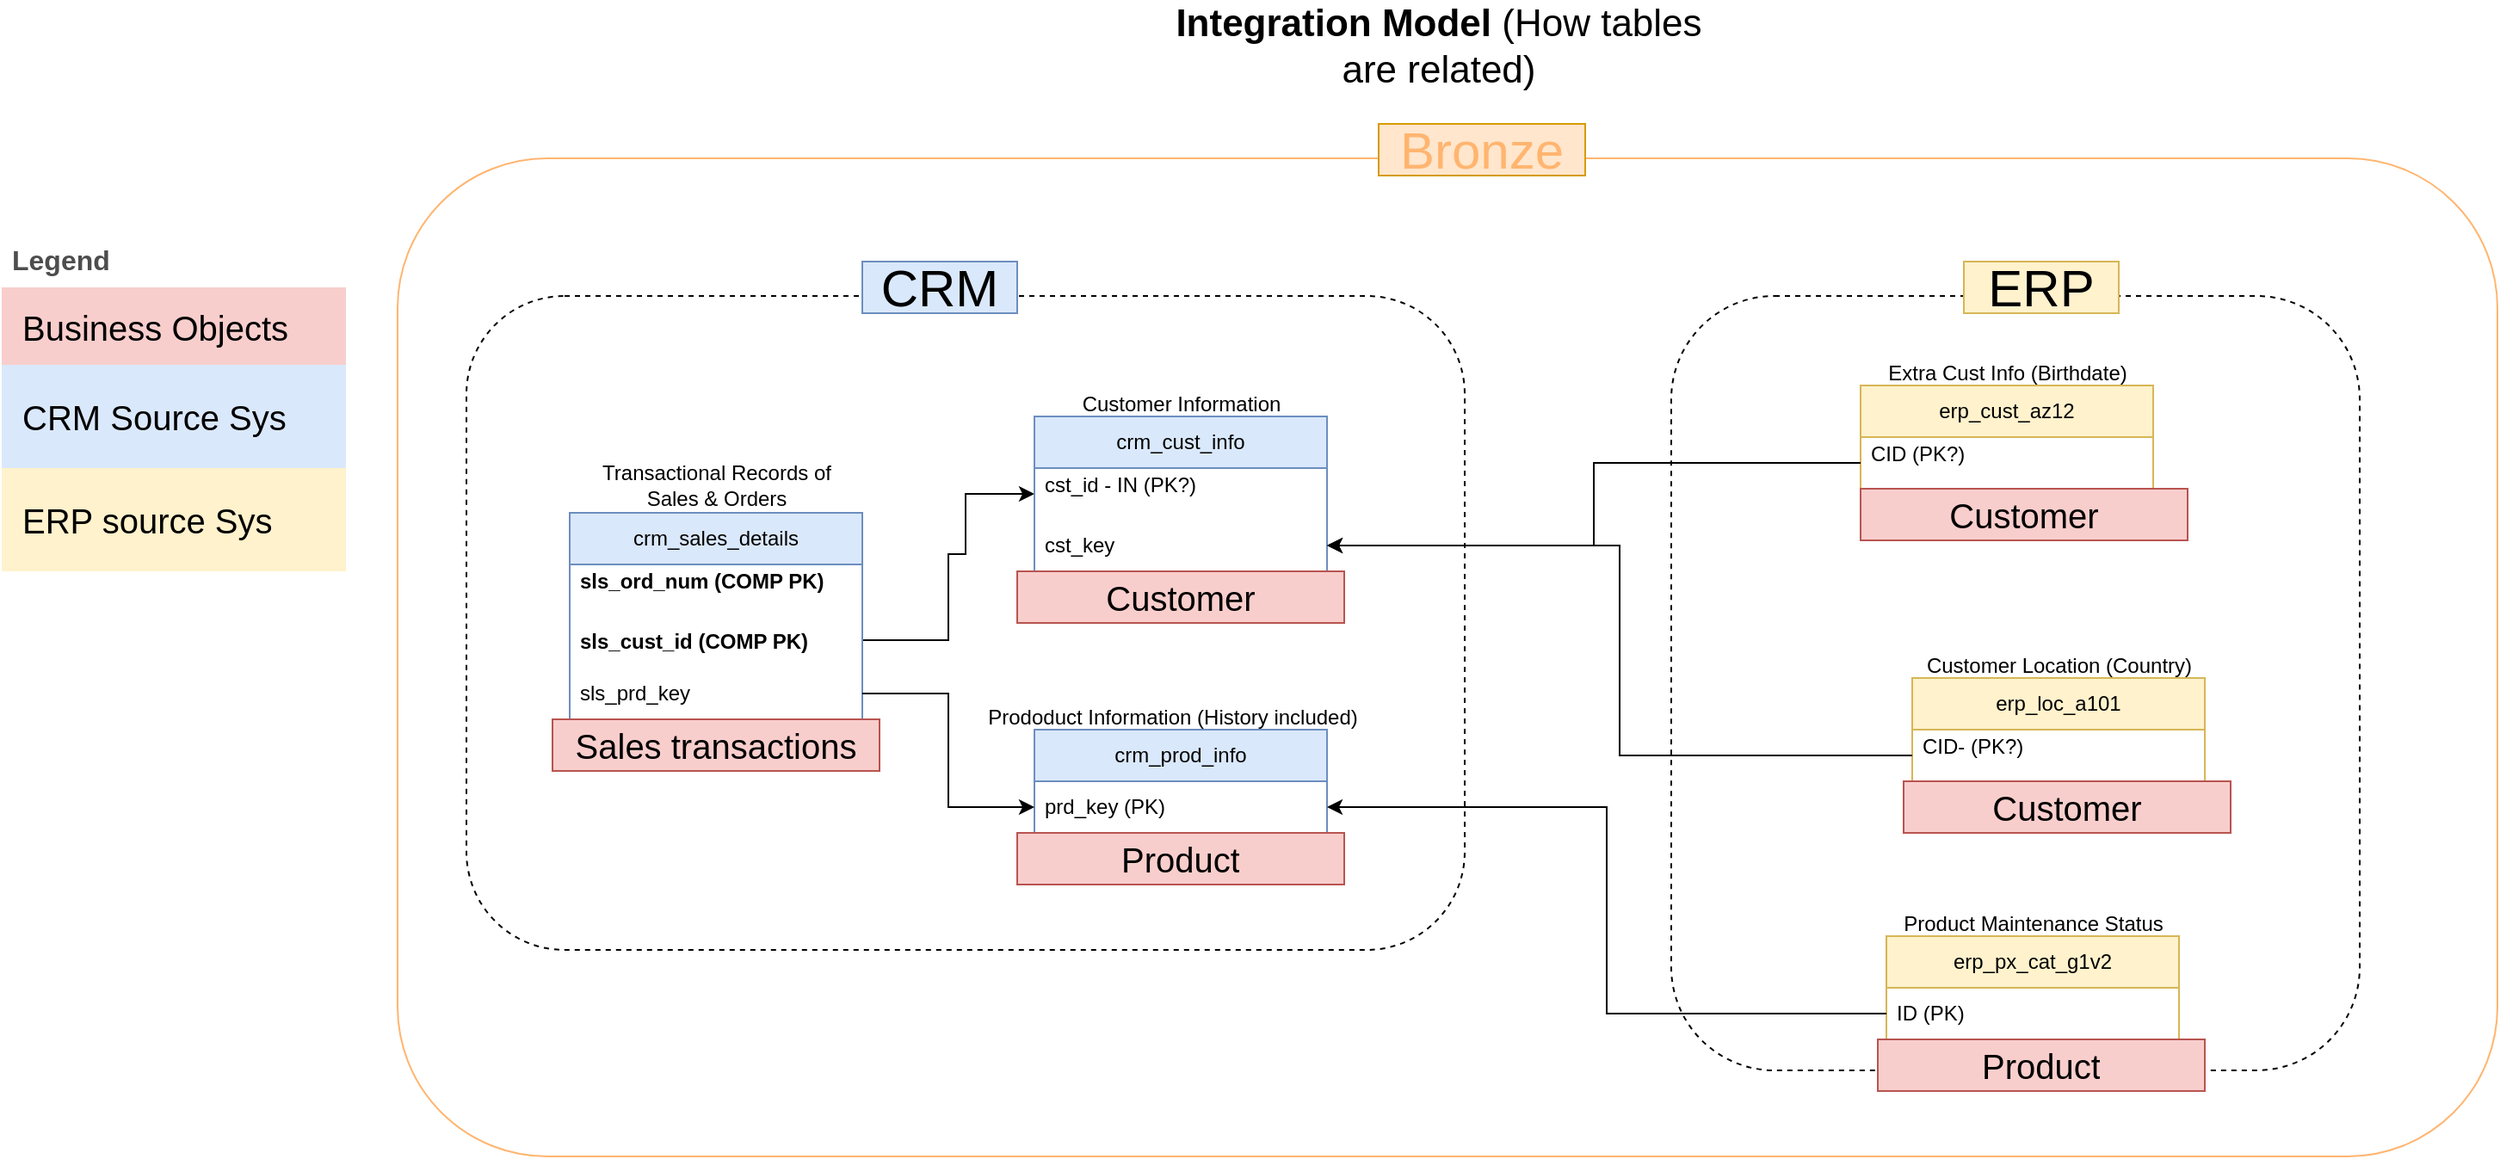 <mxfile version="28.1.2">
  <diagram name="Page-1" id="-tdZzBYBzlKKGFy7VIDe">
    <mxGraphModel dx="1880" dy="1714" grid="1" gridSize="10" guides="1" tooltips="1" connect="1" arrows="1" fold="1" page="1" pageScale="1" pageWidth="850" pageHeight="1100" math="0" shadow="0">
      <root>
        <mxCell id="0" />
        <mxCell id="1" parent="0" />
        <mxCell id="cucA3h1q2ShHjCGtQ66Y-2" value="" style="rounded=1;whiteSpace=wrap;html=1;strokeColor=#FFB570;" parent="1" vertex="1">
          <mxGeometry x="-310" y="-30" width="1220" height="580" as="geometry" />
        </mxCell>
        <mxCell id="lAf6Nf-l3kYEGOBf2khp-59" value="" style="rounded=1;whiteSpace=wrap;html=1;dashed=1;" parent="1" vertex="1">
          <mxGeometry x="430" y="50" width="400" height="450" as="geometry" />
        </mxCell>
        <mxCell id="lAf6Nf-l3kYEGOBf2khp-57" value="" style="rounded=1;whiteSpace=wrap;html=1;dashed=1;" parent="1" vertex="1">
          <mxGeometry x="-270" y="50" width="580" height="380" as="geometry" />
        </mxCell>
        <mxCell id="lAf6Nf-l3kYEGOBf2khp-1" value="&lt;font style=&quot;font-size: 22px;&quot;&gt;&lt;b style=&quot;&quot;&gt;&lt;font style=&quot;&quot;&gt;Integration Model&lt;/font&gt;&lt;/b&gt; (How tables are related)&lt;/font&gt;" style="text;html=1;align=center;verticalAlign=middle;whiteSpace=wrap;rounded=0;" parent="1" vertex="1">
          <mxGeometry x="130" y="-110" width="330" height="30" as="geometry" />
        </mxCell>
        <mxCell id="lAf6Nf-l3kYEGOBf2khp-27" style="edgeStyle=orthogonalEdgeStyle;rounded=0;orthogonalLoop=1;jettySize=auto;html=1;entryX=0;entryY=0.5;entryDx=0;entryDy=0;" parent="1" source="lAf6Nf-l3kYEGOBf2khp-25" target="lAf6Nf-l3kYEGOBf2khp-3" edge="1">
          <mxGeometry relative="1" as="geometry">
            <Array as="points">
              <mxPoint x="10" y="250" />
              <mxPoint x="10" y="200" />
              <mxPoint x="20" y="200" />
              <mxPoint x="20" y="165" />
            </Array>
          </mxGeometry>
        </mxCell>
        <mxCell id="lAf6Nf-l3kYEGOBf2khp-29" value="" style="group" parent="1" vertex="1" connectable="0">
          <mxGeometry x="20" y="280" width="240" height="82" as="geometry" />
        </mxCell>
        <mxCell id="lAf6Nf-l3kYEGOBf2khp-19" value="crm_prod_info" style="swimlane;fontStyle=0;childLayout=stackLayout;horizontal=1;startSize=30;horizontalStack=0;resizeParent=1;resizeParentMax=0;resizeLast=0;collapsible=1;marginBottom=0;whiteSpace=wrap;html=1;rounded=0;enumerate=0;fillColor=#dae8fc;strokeColor=#6c8ebf;" parent="lAf6Nf-l3kYEGOBf2khp-29" vertex="1">
          <mxGeometry x="40" y="22" width="170" height="60" as="geometry">
            <mxRectangle x="40" y="120" width="120" height="30" as="alternateBounds" />
          </mxGeometry>
        </mxCell>
        <mxCell id="lAf6Nf-l3kYEGOBf2khp-55" value="prd_key (PK)" style="text;strokeColor=none;fillColor=none;align=left;verticalAlign=middle;spacingLeft=4;spacingRight=4;overflow=hidden;points=[[0,0.5],[1,0.5]];portConstraint=eastwest;rotatable=0;whiteSpace=wrap;html=1;" parent="lAf6Nf-l3kYEGOBf2khp-19" vertex="1">
          <mxGeometry y="30" width="170" height="30" as="geometry" />
        </mxCell>
        <mxCell id="lAf6Nf-l3kYEGOBf2khp-21" value="Prododuct Information (History included)" style="text;html=1;align=center;verticalAlign=middle;resizable=0;points=[];autosize=1;strokeColor=none;fillColor=none;" parent="lAf6Nf-l3kYEGOBf2khp-29" vertex="1">
          <mxGeometry width="240" height="30" as="geometry" />
        </mxCell>
        <mxCell id="lAf6Nf-l3kYEGOBf2khp-31" value="" style="group" parent="1" vertex="1" connectable="0">
          <mxGeometry x="60" y="98" width="170" height="82" as="geometry" />
        </mxCell>
        <mxCell id="lAf6Nf-l3kYEGOBf2khp-2" value="crm_cust_info" style="swimlane;fontStyle=0;childLayout=stackLayout;horizontal=1;startSize=30;horizontalStack=0;resizeParent=1;resizeParentMax=0;resizeLast=0;collapsible=1;marginBottom=0;whiteSpace=wrap;html=1;rounded=0;enumerate=0;fillColor=#dae8fc;strokeColor=#6c8ebf;" parent="lAf6Nf-l3kYEGOBf2khp-31" vertex="1">
          <mxGeometry y="22" width="170" height="90" as="geometry">
            <mxRectangle x="40" y="120" width="120" height="30" as="alternateBounds" />
          </mxGeometry>
        </mxCell>
        <mxCell id="lAf6Nf-l3kYEGOBf2khp-3" value="cst_id - IN (PK?)&lt;div&gt;&lt;br&gt;&lt;/div&gt;" style="text;strokeColor=none;fillColor=none;align=left;verticalAlign=middle;spacingLeft=4;spacingRight=4;overflow=hidden;points=[[0,0.5],[1,0.5]];portConstraint=eastwest;rotatable=0;whiteSpace=wrap;html=1;" parent="lAf6Nf-l3kYEGOBf2khp-2" vertex="1">
          <mxGeometry y="30" width="170" height="30" as="geometry" />
        </mxCell>
        <mxCell id="lAf6Nf-l3kYEGOBf2khp-54" value="cst_key" style="text;strokeColor=none;fillColor=none;align=left;verticalAlign=middle;spacingLeft=4;spacingRight=4;overflow=hidden;points=[[0,0.5],[1,0.5]];portConstraint=eastwest;rotatable=0;whiteSpace=wrap;html=1;" parent="lAf6Nf-l3kYEGOBf2khp-2" vertex="1">
          <mxGeometry y="60" width="170" height="30" as="geometry" />
        </mxCell>
        <mxCell id="lAf6Nf-l3kYEGOBf2khp-17" value="Customer Information" style="text;html=1;align=center;verticalAlign=middle;resizable=0;points=[];autosize=1;strokeColor=none;fillColor=none;" parent="lAf6Nf-l3kYEGOBf2khp-31" vertex="1">
          <mxGeometry x="15" width="140" height="30" as="geometry" />
        </mxCell>
        <mxCell id="lAf6Nf-l3kYEGOBf2khp-32" value="" style="group" parent="1" vertex="1" connectable="0">
          <mxGeometry x="-210" y="140" width="170" height="156" as="geometry" />
        </mxCell>
        <mxCell id="lAf6Nf-l3kYEGOBf2khp-22" value="crm_sales_details" style="swimlane;fontStyle=0;childLayout=stackLayout;horizontal=1;startSize=30;horizontalStack=0;resizeParent=1;resizeParentMax=0;resizeLast=0;collapsible=1;marginBottom=0;whiteSpace=wrap;html=1;rounded=0;enumerate=0;fillColor=#dae8fc;strokeColor=#6c8ebf;" parent="lAf6Nf-l3kYEGOBf2khp-32" vertex="1">
          <mxGeometry y="36" width="170" height="120" as="geometry">
            <mxRectangle x="40" y="120" width="120" height="30" as="alternateBounds" />
          </mxGeometry>
        </mxCell>
        <mxCell id="lAf6Nf-l3kYEGOBf2khp-23" value="&lt;b&gt;sls_ord_num (COMP PK)&lt;/b&gt;&lt;div&gt;&lt;br&gt;&lt;/div&gt;" style="text;strokeColor=none;fillColor=none;align=left;verticalAlign=middle;spacingLeft=4;spacingRight=4;overflow=hidden;points=[[0,0.5],[1,0.5]];portConstraint=eastwest;rotatable=0;whiteSpace=wrap;html=1;" parent="lAf6Nf-l3kYEGOBf2khp-22" vertex="1">
          <mxGeometry y="30" width="170" height="30" as="geometry" />
        </mxCell>
        <mxCell id="lAf6Nf-l3kYEGOBf2khp-25" value="&lt;b&gt;sls_cust_id (COMP PK)&lt;/b&gt;" style="text;strokeColor=none;fillColor=none;align=left;verticalAlign=middle;spacingLeft=4;spacingRight=4;overflow=hidden;points=[[0,0.5],[1,0.5]];portConstraint=eastwest;rotatable=0;whiteSpace=wrap;html=1;" parent="lAf6Nf-l3kYEGOBf2khp-22" vertex="1">
          <mxGeometry y="60" width="170" height="30" as="geometry" />
        </mxCell>
        <mxCell id="lAf6Nf-l3kYEGOBf2khp-26" value="sls_prd_key" style="text;strokeColor=none;fillColor=none;align=left;verticalAlign=middle;spacingLeft=4;spacingRight=4;overflow=hidden;points=[[0,0.5],[1,0.5]];portConstraint=eastwest;rotatable=0;whiteSpace=wrap;html=1;" parent="lAf6Nf-l3kYEGOBf2khp-22" vertex="1">
          <mxGeometry y="90" width="170" height="30" as="geometry" />
        </mxCell>
        <mxCell id="lAf6Nf-l3kYEGOBf2khp-24" value="Transactional Records of &lt;br&gt;Sales &amp;amp; Orders" style="text;html=1;align=center;verticalAlign=middle;resizable=0;points=[];autosize=1;strokeColor=none;fillColor=none;" parent="lAf6Nf-l3kYEGOBf2khp-32" vertex="1">
          <mxGeometry x="5" width="160" height="40" as="geometry" />
        </mxCell>
        <mxCell id="lAf6Nf-l3kYEGOBf2khp-35" style="edgeStyle=orthogonalEdgeStyle;rounded=0;orthogonalLoop=1;jettySize=auto;html=1;entryX=0;entryY=0.5;entryDx=0;entryDy=0;" parent="1" source="lAf6Nf-l3kYEGOBf2khp-26" target="lAf6Nf-l3kYEGOBf2khp-55" edge="1">
          <mxGeometry relative="1" as="geometry" />
        </mxCell>
        <mxCell id="lAf6Nf-l3kYEGOBf2khp-39" value="" style="group" parent="1" vertex="1" connectable="0">
          <mxGeometry x="540" y="80" width="180" height="82" as="geometry" />
        </mxCell>
        <mxCell id="lAf6Nf-l3kYEGOBf2khp-40" value="erp_cust_az12" style="swimlane;fontStyle=0;childLayout=stackLayout;horizontal=1;startSize=30;horizontalStack=0;resizeParent=1;resizeParentMax=0;resizeLast=0;collapsible=1;marginBottom=0;whiteSpace=wrap;html=1;rounded=0;enumerate=0;fillColor=#fff2cc;strokeColor=#d6b656;" parent="lAf6Nf-l3kYEGOBf2khp-39" vertex="1">
          <mxGeometry y="22" width="170" height="60" as="geometry">
            <mxRectangle x="40" y="120" width="120" height="30" as="alternateBounds" />
          </mxGeometry>
        </mxCell>
        <mxCell id="lAf6Nf-l3kYEGOBf2khp-41" value="CID (PK?)&lt;div&gt;&lt;br&gt;&lt;/div&gt;" style="text;strokeColor=none;fillColor=none;align=left;verticalAlign=middle;spacingLeft=4;spacingRight=4;overflow=hidden;points=[[0,0.5],[1,0.5]];portConstraint=eastwest;rotatable=0;whiteSpace=wrap;html=1;" parent="lAf6Nf-l3kYEGOBf2khp-40" vertex="1">
          <mxGeometry y="30" width="170" height="30" as="geometry" />
        </mxCell>
        <mxCell id="lAf6Nf-l3kYEGOBf2khp-43" value="Extra Cust Info (Birthdate)" style="text;html=1;align=center;verticalAlign=middle;resizable=0;points=[];autosize=1;strokeColor=none;fillColor=none;" parent="lAf6Nf-l3kYEGOBf2khp-39" vertex="1">
          <mxGeometry x="5" width="160" height="30" as="geometry" />
        </mxCell>
        <mxCell id="lAf6Nf-l3kYEGOBf2khp-44" value="" style="group" parent="1" vertex="1" connectable="0">
          <mxGeometry x="570" y="250" width="180" height="82" as="geometry" />
        </mxCell>
        <mxCell id="lAf6Nf-l3kYEGOBf2khp-45" value="erp_loc_a101" style="swimlane;fontStyle=0;childLayout=stackLayout;horizontal=1;startSize=30;horizontalStack=0;resizeParent=1;resizeParentMax=0;resizeLast=0;collapsible=1;marginBottom=0;whiteSpace=wrap;html=1;rounded=0;enumerate=0;fillColor=#fff2cc;strokeColor=#d6b656;" parent="lAf6Nf-l3kYEGOBf2khp-44" vertex="1">
          <mxGeometry y="22" width="170" height="60" as="geometry">
            <mxRectangle x="40" y="120" width="120" height="30" as="alternateBounds" />
          </mxGeometry>
        </mxCell>
        <mxCell id="lAf6Nf-l3kYEGOBf2khp-46" value="CID- (PK?)&lt;div&gt;&lt;br&gt;&lt;/div&gt;" style="text;strokeColor=none;fillColor=none;align=left;verticalAlign=middle;spacingLeft=4;spacingRight=4;overflow=hidden;points=[[0,0.5],[1,0.5]];portConstraint=eastwest;rotatable=0;whiteSpace=wrap;html=1;" parent="lAf6Nf-l3kYEGOBf2khp-45" vertex="1">
          <mxGeometry y="30" width="170" height="30" as="geometry" />
        </mxCell>
        <mxCell id="lAf6Nf-l3kYEGOBf2khp-47" value="Customer Location (Country)" style="text;html=1;align=center;verticalAlign=middle;resizable=0;points=[];autosize=1;strokeColor=none;fillColor=none;" parent="lAf6Nf-l3kYEGOBf2khp-44" vertex="1">
          <mxGeometry x="-5" width="180" height="30" as="geometry" />
        </mxCell>
        <mxCell id="lAf6Nf-l3kYEGOBf2khp-48" value="" style="group" parent="1" vertex="1" connectable="0">
          <mxGeometry x="555" y="400" width="190" height="82" as="geometry" />
        </mxCell>
        <mxCell id="lAf6Nf-l3kYEGOBf2khp-49" value="erp_px_cat_g1v2" style="swimlane;fontStyle=0;childLayout=stackLayout;horizontal=1;startSize=30;horizontalStack=0;resizeParent=1;resizeParentMax=0;resizeLast=0;collapsible=1;marginBottom=0;whiteSpace=wrap;html=1;rounded=0;enumerate=0;fillColor=#fff2cc;strokeColor=#d6b656;" parent="lAf6Nf-l3kYEGOBf2khp-48" vertex="1">
          <mxGeometry y="22" width="170" height="60" as="geometry">
            <mxRectangle x="40" y="120" width="120" height="30" as="alternateBounds" />
          </mxGeometry>
        </mxCell>
        <mxCell id="lAf6Nf-l3kYEGOBf2khp-50" value="&lt;div&gt;ID (PK)&lt;/div&gt;" style="text;strokeColor=none;fillColor=none;align=left;verticalAlign=middle;spacingLeft=4;spacingRight=4;overflow=hidden;points=[[0,0.5],[1,0.5]];portConstraint=eastwest;rotatable=0;whiteSpace=wrap;html=1;" parent="lAf6Nf-l3kYEGOBf2khp-49" vertex="1">
          <mxGeometry y="30" width="170" height="30" as="geometry" />
        </mxCell>
        <mxCell id="lAf6Nf-l3kYEGOBf2khp-51" value="Product Maintenance Status" style="text;html=1;align=center;verticalAlign=middle;resizable=0;points=[];autosize=1;strokeColor=none;fillColor=none;" parent="lAf6Nf-l3kYEGOBf2khp-48" vertex="1">
          <mxGeometry width="170" height="30" as="geometry" />
        </mxCell>
        <mxCell id="lAf6Nf-l3kYEGOBf2khp-52" style="edgeStyle=orthogonalEdgeStyle;rounded=0;orthogonalLoop=1;jettySize=auto;html=1;" parent="1" source="lAf6Nf-l3kYEGOBf2khp-41" target="lAf6Nf-l3kYEGOBf2khp-54" edge="1">
          <mxGeometry relative="1" as="geometry" />
        </mxCell>
        <mxCell id="lAf6Nf-l3kYEGOBf2khp-53" style="edgeStyle=orthogonalEdgeStyle;rounded=0;orthogonalLoop=1;jettySize=auto;html=1;entryX=1;entryY=0.5;entryDx=0;entryDy=0;" parent="1" source="lAf6Nf-l3kYEGOBf2khp-46" target="lAf6Nf-l3kYEGOBf2khp-54" edge="1">
          <mxGeometry relative="1" as="geometry" />
        </mxCell>
        <mxCell id="lAf6Nf-l3kYEGOBf2khp-56" style="edgeStyle=orthogonalEdgeStyle;rounded=0;orthogonalLoop=1;jettySize=auto;html=1;" parent="1" source="lAf6Nf-l3kYEGOBf2khp-50" target="lAf6Nf-l3kYEGOBf2khp-55" edge="1">
          <mxGeometry relative="1" as="geometry" />
        </mxCell>
        <mxCell id="lAf6Nf-l3kYEGOBf2khp-58" value="&lt;font style=&quot;font-size: 30px;&quot;&gt;CRM&lt;/font&gt;" style="text;html=1;align=center;verticalAlign=middle;whiteSpace=wrap;rounded=0;fillColor=#dae8fc;strokeColor=#6c8ebf;" parent="1" vertex="1">
          <mxGeometry x="-40" y="30" width="90" height="30" as="geometry" />
        </mxCell>
        <mxCell id="lAf6Nf-l3kYEGOBf2khp-60" value="&lt;span style=&quot;font-size: 30px;&quot;&gt;ERP&lt;/span&gt;" style="text;html=1;align=center;verticalAlign=middle;whiteSpace=wrap;rounded=0;fillColor=#fff2cc;strokeColor=#d6b656;" parent="1" vertex="1">
          <mxGeometry x="600" y="30" width="90" height="30" as="geometry" />
        </mxCell>
        <mxCell id="cucA3h1q2ShHjCGtQ66Y-3" value="&lt;span style=&quot;font-size: 30px;&quot;&gt;Bronze&lt;/span&gt;" style="text;html=1;align=center;verticalAlign=middle;whiteSpace=wrap;rounded=0;fillColor=#ffe6cc;strokeColor=#D79B00;fontColor=#FFB570;" parent="1" vertex="1">
          <mxGeometry x="260" y="-50" width="120" height="30" as="geometry" />
        </mxCell>
        <mxCell id="SvudG5rJeDOU8BXn1gcV-1" value="&lt;span style=&quot;font-size: 20px;&quot;&gt;Product&lt;/span&gt;" style="text;html=1;strokeColor=#b85450;fillColor=#f8cecc;align=center;verticalAlign=middle;whiteSpace=wrap;overflow=hidden;" parent="1" vertex="1">
          <mxGeometry x="50" y="362" width="190" height="30" as="geometry" />
        </mxCell>
        <mxCell id="SvudG5rJeDOU8BXn1gcV-2" value="&lt;span style=&quot;font-size: 20px;&quot;&gt;Product&lt;/span&gt;" style="text;html=1;strokeColor=#b85450;fillColor=#f8cecc;align=center;verticalAlign=middle;whiteSpace=wrap;overflow=hidden;" parent="1" vertex="1">
          <mxGeometry x="550" y="482" width="190" height="30" as="geometry" />
        </mxCell>
        <mxCell id="SvudG5rJeDOU8BXn1gcV-4" value="&lt;span style=&quot;font-size: 20px;&quot;&gt;Customer&lt;/span&gt;" style="text;html=1;strokeColor=#b85450;fillColor=#f8cecc;align=center;verticalAlign=middle;whiteSpace=wrap;overflow=hidden;" parent="1" vertex="1">
          <mxGeometry x="565" y="332" width="190" height="30" as="geometry" />
        </mxCell>
        <mxCell id="SvudG5rJeDOU8BXn1gcV-5" value="&lt;span style=&quot;font-size: 20px;&quot;&gt;Customer&lt;/span&gt;" style="text;html=1;strokeColor=#b85450;fillColor=#f8cecc;align=center;verticalAlign=middle;whiteSpace=wrap;overflow=hidden;" parent="1" vertex="1">
          <mxGeometry x="540" y="162" width="190" height="30" as="geometry" />
        </mxCell>
        <mxCell id="SvudG5rJeDOU8BXn1gcV-6" value="&lt;span style=&quot;font-size: 20px;&quot;&gt;Customer&lt;/span&gt;" style="text;html=1;strokeColor=#b85450;fillColor=#f8cecc;align=center;verticalAlign=middle;whiteSpace=wrap;overflow=hidden;" parent="1" vertex="1">
          <mxGeometry x="50" y="210" width="190" height="30" as="geometry" />
        </mxCell>
        <mxCell id="SvudG5rJeDOU8BXn1gcV-7" value="&lt;span style=&quot;font-size: 20px;&quot;&gt;Sales transactions&lt;/span&gt;" style="text;html=1;strokeColor=#b85450;fillColor=#f8cecc;align=center;verticalAlign=middle;whiteSpace=wrap;overflow=hidden;" parent="1" vertex="1">
          <mxGeometry x="-220" y="296" width="190" height="30" as="geometry" />
        </mxCell>
        <mxCell id="SvudG5rJeDOU8BXn1gcV-10" value="Legend" style="shape=table;startSize=30;container=1;collapsible=0;childLayout=tableLayout;fontSize=16;align=left;verticalAlign=top;fillColor=none;strokeColor=none;fontColor=#4D4D4D;fontStyle=1;spacingLeft=6;spacing=0;resizable=0;" parent="1" vertex="1">
          <mxGeometry x="-540" y="15" width="200" height="195" as="geometry" />
        </mxCell>
        <mxCell id="SvudG5rJeDOU8BXn1gcV-11" value="" style="shape=tableRow;horizontal=0;startSize=0;swimlaneHead=0;swimlaneBody=0;strokeColor=inherit;top=0;left=0;bottom=0;right=0;collapsible=0;dropTarget=0;fillColor=none;points=[[0,0.5],[1,0.5]];portConstraint=eastwest;fontSize=12;spacingBottom=0;" parent="SvudG5rJeDOU8BXn1gcV-10" vertex="1">
          <mxGeometry y="30" width="200" height="45" as="geometry" />
        </mxCell>
        <mxCell id="SvudG5rJeDOU8BXn1gcV-12" value="Business Objects" style="shape=partialRectangle;html=1;whiteSpace=wrap;connectable=0;strokeColor=#b85450;overflow=hidden;fillColor=#f8cecc;top=0;left=0;bottom=0;right=0;pointerEvents=1;fontSize=20;align=left;spacingLeft=10;spacingRight=4;" parent="SvudG5rJeDOU8BXn1gcV-11" vertex="1">
          <mxGeometry width="200" height="45" as="geometry">
            <mxRectangle width="200" height="45" as="alternateBounds" />
          </mxGeometry>
        </mxCell>
        <mxCell id="SvudG5rJeDOU8BXn1gcV-13" value="" style="shape=tableRow;horizontal=0;startSize=0;swimlaneHead=0;swimlaneBody=0;strokeColor=inherit;top=0;left=0;bottom=0;right=0;collapsible=0;dropTarget=0;fillColor=none;points=[[0,0.5],[1,0.5]];portConstraint=eastwest;fontSize=12;" parent="SvudG5rJeDOU8BXn1gcV-10" vertex="1">
          <mxGeometry y="75" width="200" height="60" as="geometry" />
        </mxCell>
        <mxCell id="SvudG5rJeDOU8BXn1gcV-14" value="CRM Source Sys" style="shape=partialRectangle;html=1;whiteSpace=wrap;connectable=0;strokeColor=#6c8ebf;overflow=hidden;fillColor=#dae8fc;top=0;left=0;bottom=0;right=0;pointerEvents=1;fontSize=20;align=left;spacingLeft=10;spacingRight=4;spacingBottom=0;" parent="SvudG5rJeDOU8BXn1gcV-13" vertex="1">
          <mxGeometry width="200" height="60" as="geometry">
            <mxRectangle width="200" height="60" as="alternateBounds" />
          </mxGeometry>
        </mxCell>
        <mxCell id="SvudG5rJeDOU8BXn1gcV-15" value="" style="shape=tableRow;horizontal=0;startSize=0;swimlaneHead=0;swimlaneBody=0;strokeColor=inherit;top=0;left=0;bottom=0;right=0;collapsible=0;dropTarget=0;fillColor=none;points=[[0,0.5],[1,0.5]];portConstraint=eastwest;fontSize=12;" parent="SvudG5rJeDOU8BXn1gcV-10" vertex="1">
          <mxGeometry y="135" width="200" height="60" as="geometry" />
        </mxCell>
        <mxCell id="SvudG5rJeDOU8BXn1gcV-16" value="ERP source Sys" style="shape=partialRectangle;html=1;whiteSpace=wrap;connectable=0;strokeColor=#d6b656;overflow=hidden;fillColor=#fff2cc;top=0;left=0;bottom=0;right=0;pointerEvents=1;fontSize=20;align=left;spacingLeft=10;spacingRight=4;spacingBottom=0;" parent="SvudG5rJeDOU8BXn1gcV-15" vertex="1">
          <mxGeometry width="200" height="60" as="geometry">
            <mxRectangle width="200" height="60" as="alternateBounds" />
          </mxGeometry>
        </mxCell>
      </root>
    </mxGraphModel>
  </diagram>
</mxfile>
